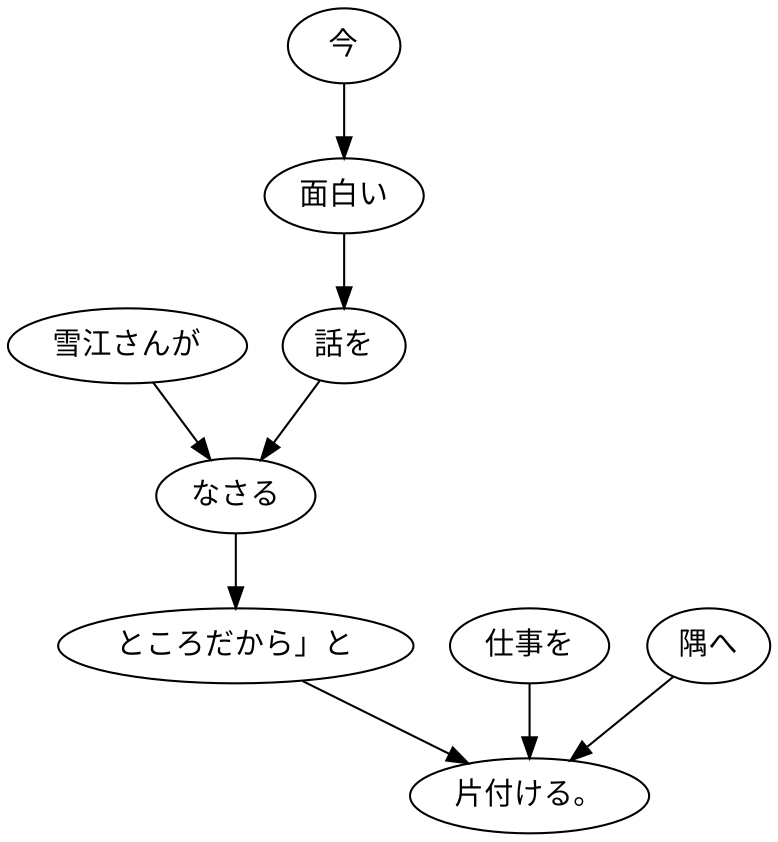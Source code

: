 digraph graph6802 {
	node0 [label="雪江さんが"];
	node1 [label="今"];
	node2 [label="面白い"];
	node3 [label="話を"];
	node4 [label="なさる"];
	node5 [label="ところだから」と"];
	node6 [label="仕事を"];
	node7 [label="隅へ"];
	node8 [label="片付ける。"];
	node0 -> node4;
	node1 -> node2;
	node2 -> node3;
	node3 -> node4;
	node4 -> node5;
	node5 -> node8;
	node6 -> node8;
	node7 -> node8;
}
